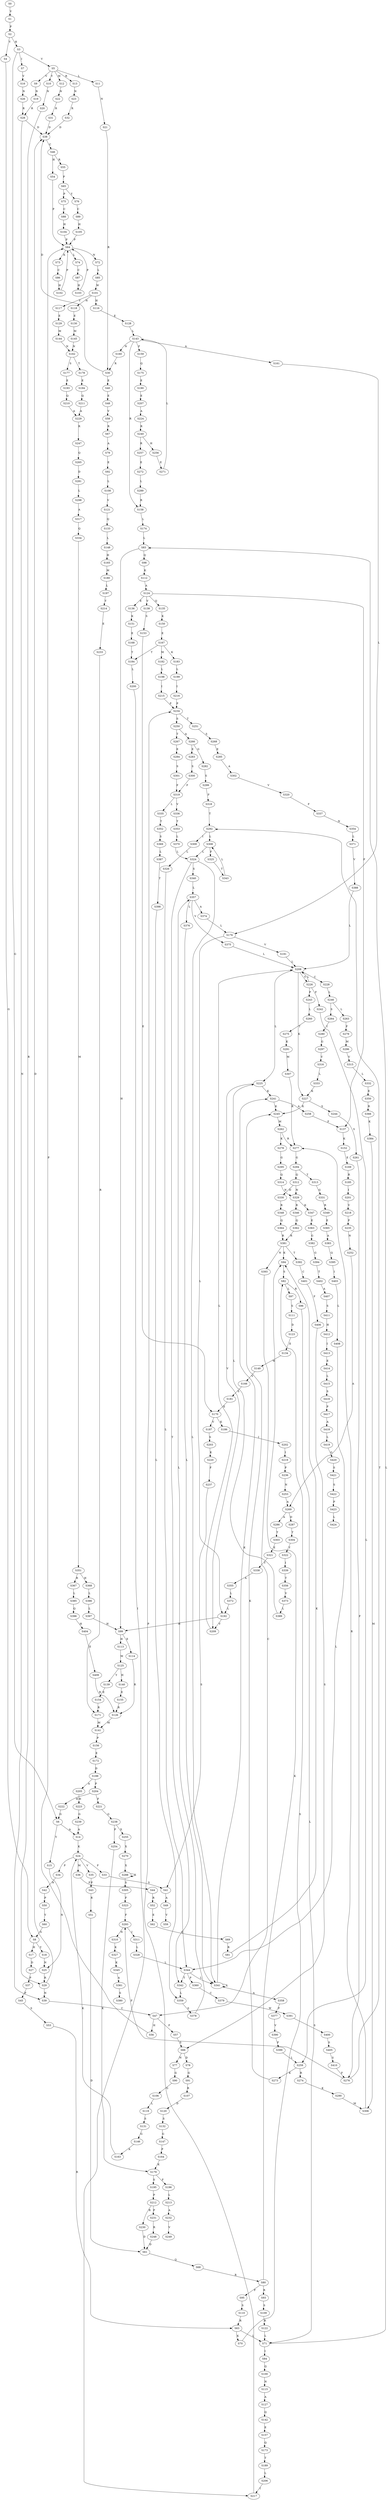strict digraph  {
	S0 -> S1 [ label = V ];
	S1 -> S2 [ label = P ];
	S2 -> S3 [ label = H ];
	S2 -> S4 [ label = Y ];
	S3 -> S5 [ label = V ];
	S3 -> S6 [ label = G ];
	S3 -> S7 [ label = I ];
	S4 -> S8 [ label = G ];
	S5 -> S9 [ label = V ];
	S5 -> S10 [ label = Y ];
	S5 -> S11 [ label = L ];
	S5 -> S12 [ label = M ];
	S5 -> S13 [ label = R ];
	S6 -> S14 [ label = A ];
	S6 -> S15 [ label = Y ];
	S7 -> S16 [ label = V ];
	S8 -> S17 [ label = H ];
	S8 -> S18 [ label = Y ];
	S9 -> S19 [ label = N ];
	S10 -> S20 [ label = N ];
	S11 -> S21 [ label = N ];
	S12 -> S22 [ label = N ];
	S13 -> S23 [ label = N ];
	S14 -> S24 [ label = K ];
	S15 -> S25 [ label = N ];
	S16 -> S26 [ label = N ];
	S17 -> S27 [ label = D ];
	S18 -> S25 [ label = N ];
	S19 -> S28 [ label = R ];
	S20 -> S29 [ label = R ];
	S21 -> S30 [ label = R ];
	S22 -> S31 [ label = R ];
	S23 -> S32 [ label = R ];
	S24 -> S33 [ label = F ];
	S24 -> S34 [ label = P ];
	S24 -> S35 [ label = V ];
	S24 -> S36 [ label = M ];
	S25 -> S29 [ label = R ];
	S26 -> S28 [ label = R ];
	S27 -> S37 [ label = P ];
	S28 -> S38 [ label = D ];
	S28 -> S39 [ label = N ];
	S29 -> S39 [ label = N ];
	S29 -> S38 [ label = D ];
	S30 -> S40 [ label = E ];
	S30 -> S38 [ label = D ];
	S31 -> S38 [ label = D ];
	S32 -> S38 [ label = D ];
	S33 -> S41 [ label = S ];
	S34 -> S42 [ label = N ];
	S35 -> S43 [ label = P ];
	S36 -> S44 [ label = P ];
	S37 -> S45 [ label = P ];
	S38 -> S46 [ label = C ];
	S39 -> S47 [ label = C ];
	S40 -> S48 [ label = E ];
	S41 -> S49 [ label = A ];
	S42 -> S50 [ label = P ];
	S43 -> S51 [ label = R ];
	S44 -> S52 [ label = R ];
	S45 -> S53 [ label = S ];
	S46 -> S54 [ label = H ];
	S46 -> S55 [ label = R ];
	S47 -> S56 [ label = H ];
	S47 -> S57 [ label = F ];
	S48 -> S58 [ label = V ];
	S49 -> S59 [ label = V ];
	S50 -> S60 [ label = Y ];
	S51 -> S61 [ label = D ];
	S52 -> S62 [ label = E ];
	S53 -> S63 [ label = R ];
	S54 -> S64 [ label = P ];
	S55 -> S65 [ label = P ];
	S56 -> S64 [ label = P ];
	S57 -> S66 [ label = S ];
	S58 -> S67 [ label = R ];
	S60 -> S8 [ label = G ];
	S61 -> S68 [ label = Q ];
	S62 -> S69 [ label = Q ];
	S63 -> S70 [ label = K ];
	S63 -> S71 [ label = L ];
	S64 -> S72 [ label = N ];
	S64 -> S73 [ label = K ];
	S64 -> S74 [ label = L ];
	S65 -> S75 [ label = P ];
	S65 -> S76 [ label = Y ];
	S66 -> S77 [ label = N ];
	S66 -> S78 [ label = D ];
	S67 -> S79 [ label = A ];
	S68 -> S80 [ label = R ];
	S69 -> S81 [ label = R ];
	S70 -> S82 [ label = S ];
	S71 -> S83 [ label = L ];
	S71 -> S84 [ label = I ];
	S72 -> S85 [ label = L ];
	S73 -> S86 [ label = C ];
	S74 -> S87 [ label = C ];
	S75 -> S88 [ label = C ];
	S76 -> S89 [ label = C ];
	S77 -> S90 [ label = G ];
	S78 -> S91 [ label = G ];
	S79 -> S92 [ label = E ];
	S80 -> S93 [ label = R ];
	S80 -> S94 [ label = K ];
	S80 -> S95 [ label = P ];
	S81 -> S94 [ label = K ];
	S82 -> S96 [ label = R ];
	S82 -> S97 [ label = L ];
	S83 -> S98 [ label = Q ];
	S83 -> S99 [ label = H ];
	S84 -> S100 [ label = Q ];
	S85 -> S101 [ label = W ];
	S86 -> S102 [ label = H ];
	S87 -> S103 [ label = H ];
	S88 -> S104 [ label = H ];
	S89 -> S105 [ label = H ];
	S90 -> S106 [ label = G ];
	S91 -> S107 [ label = R ];
	S92 -> S108 [ label = L ];
	S93 -> S109 [ label = S ];
	S94 -> S82 [ label = S ];
	S95 -> S110 [ label = S ];
	S96 -> S71 [ label = L ];
	S97 -> S111 [ label = S ];
	S98 -> S112 [ label = K ];
	S99 -> S113 [ label = H ];
	S99 -> S114 [ label = E ];
	S100 -> S115 [ label = N ];
	S101 -> S116 [ label = H ];
	S101 -> S117 [ label = Y ];
	S101 -> S118 [ label = N ];
	S102 -> S64 [ label = P ];
	S103 -> S64 [ label = P ];
	S104 -> S64 [ label = P ];
	S105 -> S64 [ label = P ];
	S106 -> S119 [ label = L ];
	S107 -> S120 [ label = D ];
	S108 -> S121 [ label = V ];
	S109 -> S122 [ label = R ];
	S110 -> S63 [ label = R ];
	S111 -> S123 [ label = D ];
	S112 -> S124 [ label = A ];
	S113 -> S125 [ label = M ];
	S114 -> S126 [ label = R ];
	S115 -> S127 [ label = A ];
	S116 -> S128 [ label = E ];
	S117 -> S129 [ label = E ];
	S118 -> S130 [ label = E ];
	S119 -> S131 [ label = S ];
	S120 -> S132 [ label = S ];
	S121 -> S133 [ label = Q ];
	S122 -> S71 [ label = L ];
	S123 -> S134 [ label = E ];
	S124 -> S135 [ label = Q ];
	S124 -> S136 [ label = E ];
	S124 -> S137 [ label = F ];
	S124 -> S138 [ label = V ];
	S125 -> S139 [ label = Y ];
	S125 -> S140 [ label = H ];
	S126 -> S141 [ label = M ];
	S127 -> S142 [ label = Q ];
	S128 -> S143 [ label = L ];
	S129 -> S144 [ label = M ];
	S130 -> S145 [ label = M ];
	S131 -> S146 [ label = G ];
	S132 -> S147 [ label = G ];
	S133 -> S148 [ label = L ];
	S134 -> S149 [ label = W ];
	S135 -> S150 [ label = K ];
	S136 -> S151 [ label = K ];
	S137 -> S152 [ label = K ];
	S138 -> S153 [ label = S ];
	S139 -> S154 [ label = E ];
	S140 -> S155 [ label = E ];
	S141 -> S156 [ label = P ];
	S142 -> S157 [ label = E ];
	S143 -> S158 [ label = R ];
	S143 -> S159 [ label = F ];
	S143 -> S160 [ label = N ];
	S143 -> S161 [ label = A ];
	S144 -> S162 [ label = N ];
	S145 -> S162 [ label = N ];
	S146 -> S163 [ label = A ];
	S147 -> S164 [ label = P ];
	S148 -> S165 [ label = H ];
	S149 -> S166 [ label = V ];
	S150 -> S167 [ label = E ];
	S151 -> S168 [ label = E ];
	S152 -> S169 [ label = E ];
	S153 -> S170 [ label = E ];
	S154 -> S171 [ label = R ];
	S155 -> S126 [ label = R ];
	S156 -> S172 [ label = E ];
	S157 -> S173 [ label = Q ];
	S158 -> S174 [ label = L ];
	S159 -> S175 [ label = Q ];
	S160 -> S30 [ label = R ];
	S161 -> S176 [ label = L ];
	S162 -> S177 [ label = S ];
	S162 -> S178 [ label = T ];
	S163 -> S24 [ label = K ];
	S164 -> S179 [ label = K ];
	S165 -> S180 [ label = M ];
	S166 -> S181 [ label = S ];
	S167 -> S182 [ label = M ];
	S167 -> S183 [ label = K ];
	S167 -> S184 [ label = T ];
	S168 -> S184 [ label = T ];
	S169 -> S185 [ label = R ];
	S170 -> S186 [ label = K ];
	S170 -> S187 [ label = V ];
	S171 -> S141 [ label = M ];
	S172 -> S188 [ label = D ];
	S173 -> S189 [ label = T ];
	S174 -> S83 [ label = L ];
	S175 -> S190 [ label = E ];
	S176 -> S191 [ label = V ];
	S176 -> S192 [ label = L ];
	S177 -> S193 [ label = E ];
	S178 -> S194 [ label = E ];
	S179 -> S195 [ label = S ];
	S179 -> S196 [ label = F ];
	S180 -> S197 [ label = L ];
	S181 -> S170 [ label = E ];
	S182 -> S198 [ label = L ];
	S183 -> S199 [ label = L ];
	S184 -> S200 [ label = L ];
	S185 -> S201 [ label = I ];
	S186 -> S202 [ label = I ];
	S187 -> S203 [ label = S ];
	S188 -> S204 [ label = P ];
	S188 -> S205 [ label = A ];
	S189 -> S206 [ label = L ];
	S190 -> S207 [ label = E ];
	S191 -> S208 [ label = L ];
	S192 -> S209 [ label = V ];
	S192 -> S99 [ label = H ];
	S193 -> S210 [ label = Q ];
	S194 -> S211 [ label = Q ];
	S195 -> S212 [ label = P ];
	S196 -> S213 [ label = L ];
	S197 -> S214 [ label = Y ];
	S198 -> S215 [ label = I ];
	S199 -> S216 [ label = I ];
	S200 -> S217 [ label = I ];
	S201 -> S218 [ label = V ];
	S202 -> S219 [ label = I ];
	S203 -> S220 [ label = K ];
	S204 -> S221 [ label = F ];
	S204 -> S222 [ label = H ];
	S205 -> S223 [ label = H ];
	S206 -> S217 [ label = I ];
	S207 -> S224 [ label = A ];
	S208 -> S225 [ label = L ];
	S208 -> S226 [ label = V ];
	S208 -> S227 [ label = K ];
	S208 -> S228 [ label = C ];
	S209 -> S208 [ label = L ];
	S210 -> S229 [ label = A ];
	S211 -> S229 [ label = A ];
	S212 -> S230 [ label = R ];
	S212 -> S231 [ label = P ];
	S213 -> S232 [ label = A ];
	S214 -> S233 [ label = E ];
	S215 -> S234 [ label = P ];
	S216 -> S234 [ label = P ];
	S217 -> S234 [ label = P ];
	S218 -> S235 [ label = P ];
	S219 -> S236 [ label = P ];
	S220 -> S237 [ label = F ];
	S221 -> S238 [ label = G ];
	S222 -> S6 [ label = G ];
	S223 -> S239 [ label = G ];
	S224 -> S240 [ label = R ];
	S225 -> S241 [ label = K ];
	S225 -> S209 [ label = V ];
	S226 -> S208 [ label = L ];
	S226 -> S242 [ label = F ];
	S226 -> S243 [ label = P ];
	S227 -> S244 [ label = S ];
	S227 -> S245 [ label = K ];
	S228 -> S246 [ label = L ];
	S229 -> S247 [ label = R ];
	S230 -> S61 [ label = D ];
	S231 -> S248 [ label = R ];
	S232 -> S249 [ label = V ];
	S233 -> S171 [ label = R ];
	S234 -> S250 [ label = S ];
	S234 -> S251 [ label = T ];
	S235 -> S252 [ label = N ];
	S236 -> S253 [ label = N ];
	S237 -> S41 [ label = S ];
	S238 -> S254 [ label = P ];
	S238 -> S255 [ label = X ];
	S239 -> S14 [ label = A ];
	S240 -> S256 [ label = H ];
	S240 -> S257 [ label = R ];
	S241 -> S245 [ label = K ];
	S241 -> S258 [ label = A ];
	S242 -> S259 [ label = L ];
	S243 -> S260 [ label = L ];
	S244 -> S261 [ label = S ];
	S245 -> S262 [ label = M ];
	S246 -> S263 [ label = L ];
	S246 -> S264 [ label = S ];
	S247 -> S265 [ label = Q ];
	S248 -> S61 [ label = D ];
	S250 -> S266 [ label = A ];
	S250 -> S267 [ label = T ];
	S251 -> S268 [ label = S ];
	S252 -> S269 [ label = A ];
	S253 -> S269 [ label = A ];
	S254 -> S179 [ label = K ];
	S255 -> S270 [ label = X ];
	S256 -> S271 [ label = E ];
	S257 -> S272 [ label = E ];
	S258 -> S137 [ label = F ];
	S259 -> S273 [ label = K ];
	S259 -> S274 [ label = R ];
	S260 -> S275 [ label = T ];
	S261 -> S276 [ label = F ];
	S262 -> S277 [ label = R ];
	S262 -> S278 [ label = K ];
	S263 -> S279 [ label = F ];
	S264 -> S280 [ label = I ];
	S265 -> S281 [ label = D ];
	S266 -> S282 [ label = G ];
	S266 -> S283 [ label = E ];
	S267 -> S284 [ label = E ];
	S268 -> S285 [ label = E ];
	S269 -> S286 [ label = A ];
	S269 -> S287 [ label = D ];
	S270 -> S288 [ label = X ];
	S271 -> S143 [ label = L ];
	S272 -> S289 [ label = L ];
	S273 -> S245 [ label = K ];
	S274 -> S290 [ label = K ];
	S275 -> S291 [ label = K ];
	S276 -> S292 [ label = T ];
	S276 -> S293 [ label = F ];
	S277 -> S294 [ label = G ];
	S278 -> S295 [ label = G ];
	S279 -> S296 [ label = M ];
	S280 -> S297 [ label = G ];
	S281 -> S298 [ label = L ];
	S282 -> S299 [ label = S ];
	S283 -> S300 [ label = S ];
	S284 -> S301 [ label = S ];
	S285 -> S302 [ label = A ];
	S286 -> S303 [ label = T ];
	S287 -> S304 [ label = T ];
	S288 -> S305 [ label = S ];
	S288 -> S288 [ label = X ];
	S289 -> S158 [ label = R ];
	S290 -> S306 [ label = M ];
	S291 -> S307 [ label = M ];
	S292 -> S308 [ label = L ];
	S292 -> S309 [ label = I ];
	S293 -> S310 [ label = N ];
	S293 -> S311 [ label = I ];
	S294 -> S312 [ label = Q ];
	S294 -> S313 [ label = T ];
	S295 -> S314 [ label = Q ];
	S296 -> S315 [ label = V ];
	S297 -> S316 [ label = V ];
	S298 -> S317 [ label = A ];
	S299 -> S318 [ label = F ];
	S300 -> S319 [ label = F ];
	S301 -> S319 [ label = F ];
	S302 -> S320 [ label = V ];
	S303 -> S321 [ label = E ];
	S304 -> S322 [ label = Y ];
	S305 -> S323 [ label = F ];
	S306 -> S277 [ label = R ];
	S307 -> S277 [ label = R ];
	S308 -> S324 [ label = L ];
	S308 -> S325 [ label = F ];
	S309 -> S326 [ label = L ];
	S310 -> S327 [ label = K ];
	S311 -> S328 [ label = L ];
	S312 -> S329 [ label = N ];
	S312 -> S330 [ label = D ];
	S313 -> S331 [ label = G ];
	S314 -> S329 [ label = N ];
	S315 -> S332 [ label = L ];
	S316 -> S333 [ label = L ];
	S317 -> S334 [ label = Q ];
	S318 -> S292 [ label = T ];
	S319 -> S335 [ label = L ];
	S319 -> S336 [ label = V ];
	S320 -> S337 [ label = F ];
	S321 -> S338 [ label = T ];
	S322 -> S339 [ label = I ];
	S323 -> S293 [ label = F ];
	S324 -> S340 [ label = S ];
	S324 -> S341 [ label = L ];
	S324 -> S342 [ label = T ];
	S325 -> S343 [ label = T ];
	S326 -> S344 [ label = L ];
	S327 -> S345 [ label = K ];
	S328 -> S344 [ label = L ];
	S329 -> S346 [ label = R ];
	S329 -> S347 [ label = K ];
	S330 -> S348 [ label = R ];
	S331 -> S349 [ label = R ];
	S332 -> S350 [ label = E ];
	S333 -> S227 [ label = K ];
	S334 -> S351 [ label = M ];
	S335 -> S352 [ label = T ];
	S336 -> S353 [ label = T ];
	S337 -> S354 [ label = N ];
	S338 -> S355 [ label = A ];
	S339 -> S356 [ label = T ];
	S340 -> S357 [ label = L ];
	S341 -> S241 [ label = K ];
	S341 -> S358 [ label = A ];
	S341 -> S341 [ label = L ];
	S342 -> S359 [ label = L ];
	S343 -> S308 [ label = L ];
	S344 -> S341 [ label = L ];
	S344 -> S360 [ label = P ];
	S344 -> S342 [ label = T ];
	S345 -> S361 [ label = A ];
	S346 -> S362 [ label = Q ];
	S347 -> S363 [ label = E ];
	S348 -> S364 [ label = Q ];
	S349 -> S365 [ label = E ];
	S350 -> S366 [ label = R ];
	S351 -> S367 [ label = R ];
	S351 -> S368 [ label = H ];
	S352 -> S369 [ label = S ];
	S353 -> S370 [ label = L ];
	S354 -> S371 [ label = L ];
	S355 -> S372 [ label = L ];
	S356 -> S373 [ label = V ];
	S357 -> S374 [ label = A ];
	S357 -> S375 [ label = V ];
	S357 -> S376 [ label = L ];
	S358 -> S377 [ label = F ];
	S359 -> S378 [ label = S ];
	S360 -> S379 [ label = C ];
	S361 -> S380 [ label = S ];
	S362 -> S381 [ label = R ];
	S363 -> S382 [ label = G ];
	S364 -> S381 [ label = R ];
	S365 -> S383 [ label = A ];
	S366 -> S384 [ label = K ];
	S367 -> S385 [ label = L ];
	S368 -> S386 [ label = L ];
	S369 -> S387 [ label = L ];
	S370 -> S324 [ label = L ];
	S371 -> S388 [ label = V ];
	S372 -> S192 [ label = L ];
	S373 -> S389 [ label = L ];
	S374 -> S176 [ label = L ];
	S375 -> S208 [ label = L ];
	S376 -> S341 [ label = L ];
	S377 -> S390 [ label = V ];
	S378 -> S357 [ label = L ];
	S379 -> S391 [ label = W ];
	S381 -> S392 [ label = T ];
	S381 -> S393 [ label = N ];
	S381 -> S94 [ label = K ];
	S382 -> S394 [ label = G ];
	S383 -> S395 [ label = Q ];
	S384 -> S306 [ label = M ];
	S385 -> S396 [ label = Q ];
	S386 -> S397 [ label = L ];
	S387 -> S398 [ label = T ];
	S388 -> S208 [ label = L ];
	S389 -> S225 [ label = L ];
	S390 -> S399 [ label = F ];
	S391 -> S400 [ label = S ];
	S392 -> S401 [ label = C ];
	S393 -> S47 [ label = C ];
	S394 -> S402 [ label = T ];
	S395 -> S403 [ label = I ];
	S396 -> S404 [ label = H ];
	S397 -> S99 [ label = H ];
	S398 -> S359 [ label = L ];
	S399 -> S259 [ label = L ];
	S400 -> S405 [ label = S ];
	S401 -> S406 [ label = F ];
	S402 -> S407 [ label = A ];
	S403 -> S408 [ label = L ];
	S404 -> S409 [ label = E ];
	S405 -> S410 [ label = S ];
	S406 -> S66 [ label = S ];
	S407 -> S411 [ label = S ];
	S408 -> S344 [ label = L ];
	S409 -> S126 [ label = R ];
	S410 -> S276 [ label = F ];
	S411 -> S412 [ label = H ];
	S412 -> S413 [ label = I ];
	S413 -> S414 [ label = E ];
	S414 -> S415 [ label = L ];
	S415 -> S416 [ label = S ];
	S416 -> S417 [ label = P ];
	S417 -> S418 [ label = A ];
	S418 -> S419 [ label = L ];
	S419 -> S420 [ label = G ];
	S420 -> S421 [ label = S ];
	S421 -> S422 [ label = S ];
	S422 -> S423 [ label = P ];
	S423 -> S424 [ label = L ];
}
